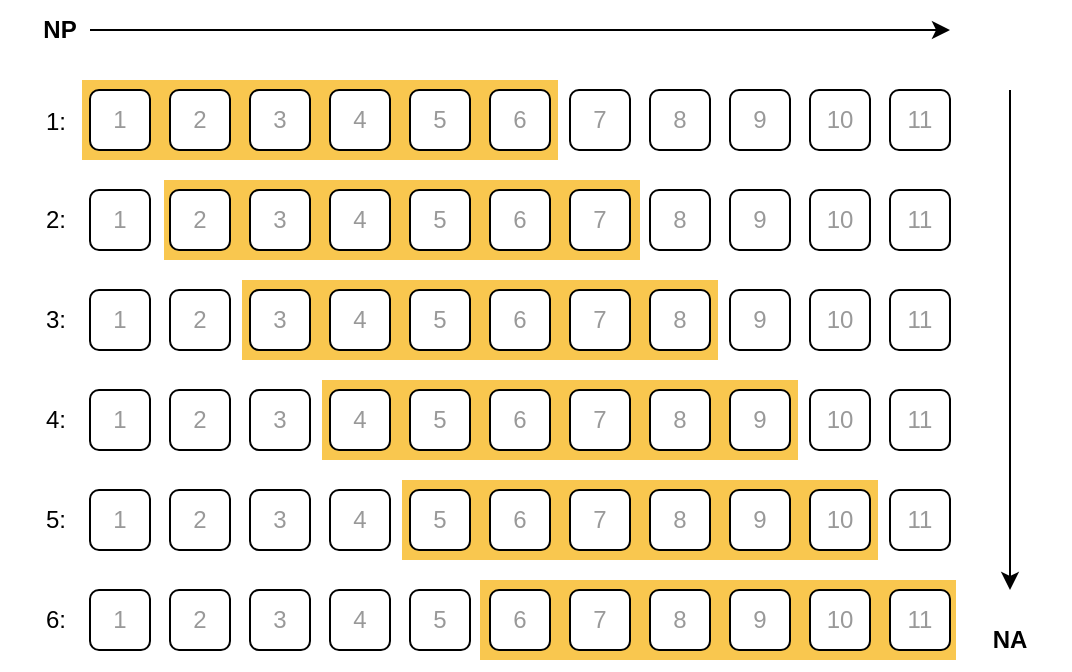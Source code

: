 <mxfile version="21.3.7" type="device">
  <diagram name="Page-1" id="vuqkkd7o_7ojX0cqJZrE">
    <mxGraphModel dx="733" dy="438" grid="1" gridSize="10" guides="1" tooltips="1" connect="1" arrows="1" fold="1" page="1" pageScale="1" pageWidth="850" pageHeight="1100" math="0" shadow="0">
      <root>
        <mxCell id="0" />
        <mxCell id="1" parent="0" />
        <mxCell id="BboUFWCV0P_TKe9favFF-90" value="" style="rounded=0;whiteSpace=wrap;html=1;dashed=1;fontColor=#999999;strokeColor=none;fillColor=#F9C74F;fillOpacity=100;" vertex="1" parent="1">
          <mxGeometry x="345" y="365" width="238" height="40" as="geometry" />
        </mxCell>
        <mxCell id="BboUFWCV0P_TKe9favFF-89" value="" style="rounded=0;whiteSpace=wrap;html=1;dashed=1;fontColor=#999999;strokeColor=none;fillColor=#F9C74F;fillOpacity=100;" vertex="1" parent="1">
          <mxGeometry x="306" y="315" width="238" height="40" as="geometry" />
        </mxCell>
        <mxCell id="BboUFWCV0P_TKe9favFF-88" value="" style="rounded=0;whiteSpace=wrap;html=1;dashed=1;fontColor=#999999;strokeColor=none;fillColor=#F9C74F;fillOpacity=100;" vertex="1" parent="1">
          <mxGeometry x="266" y="265" width="238" height="40" as="geometry" />
        </mxCell>
        <mxCell id="BboUFWCV0P_TKe9favFF-87" value="" style="rounded=0;whiteSpace=wrap;html=1;dashed=1;fontColor=#999999;strokeColor=none;fillColor=#F9C74F;fillOpacity=100;" vertex="1" parent="1">
          <mxGeometry x="226" y="215" width="238" height="40" as="geometry" />
        </mxCell>
        <mxCell id="BboUFWCV0P_TKe9favFF-86" value="" style="rounded=0;whiteSpace=wrap;html=1;dashed=1;fontColor=#999999;strokeColor=none;fillColor=#F9C74F;fillOpacity=100;" vertex="1" parent="1">
          <mxGeometry x="187" y="165" width="238" height="40" as="geometry" />
        </mxCell>
        <mxCell id="BboUFWCV0P_TKe9favFF-85" value="" style="rounded=0;whiteSpace=wrap;html=1;dashed=1;fontColor=#999999;strokeColor=none;fillColor=#F9C74F;fillOpacity=100;" vertex="1" parent="1">
          <mxGeometry x="146" y="115" width="238" height="40" as="geometry" />
        </mxCell>
        <mxCell id="BboUFWCV0P_TKe9favFF-1" value="1" style="rounded=1;whiteSpace=wrap;html=1;fontColor=#999999;" vertex="1" parent="1">
          <mxGeometry x="150" y="120" width="30" height="30" as="geometry" />
        </mxCell>
        <mxCell id="BboUFWCV0P_TKe9favFF-2" value="2" style="rounded=1;whiteSpace=wrap;html=1;fontColor=#999999;" vertex="1" parent="1">
          <mxGeometry x="190" y="120" width="30" height="30" as="geometry" />
        </mxCell>
        <mxCell id="BboUFWCV0P_TKe9favFF-3" value="3" style="rounded=1;whiteSpace=wrap;html=1;fontColor=#999999;" vertex="1" parent="1">
          <mxGeometry x="230" y="120" width="30" height="30" as="geometry" />
        </mxCell>
        <mxCell id="BboUFWCV0P_TKe9favFF-4" value="4" style="rounded=1;whiteSpace=wrap;html=1;fontColor=#999999;" vertex="1" parent="1">
          <mxGeometry x="270" y="120" width="30" height="30" as="geometry" />
        </mxCell>
        <mxCell id="BboUFWCV0P_TKe9favFF-5" value="5" style="rounded=1;whiteSpace=wrap;html=1;fontColor=#999999;" vertex="1" parent="1">
          <mxGeometry x="310" y="120" width="30" height="30" as="geometry" />
        </mxCell>
        <mxCell id="BboUFWCV0P_TKe9favFF-6" value="6" style="rounded=1;whiteSpace=wrap;html=1;fontColor=#999999;" vertex="1" parent="1">
          <mxGeometry x="350" y="120" width="30" height="30" as="geometry" />
        </mxCell>
        <mxCell id="BboUFWCV0P_TKe9favFF-7" value="7" style="rounded=1;whiteSpace=wrap;html=1;fontColor=#999999;" vertex="1" parent="1">
          <mxGeometry x="390" y="120" width="30" height="30" as="geometry" />
        </mxCell>
        <mxCell id="BboUFWCV0P_TKe9favFF-8" value="8" style="rounded=1;whiteSpace=wrap;html=1;fontColor=#999999;" vertex="1" parent="1">
          <mxGeometry x="430" y="120" width="30" height="30" as="geometry" />
        </mxCell>
        <mxCell id="BboUFWCV0P_TKe9favFF-9" value="9" style="rounded=1;whiteSpace=wrap;html=1;fontColor=#999999;" vertex="1" parent="1">
          <mxGeometry x="470" y="120" width="30" height="30" as="geometry" />
        </mxCell>
        <mxCell id="BboUFWCV0P_TKe9favFF-10" value="10" style="rounded=1;whiteSpace=wrap;html=1;fontColor=#999999;" vertex="1" parent="1">
          <mxGeometry x="510" y="120" width="30" height="30" as="geometry" />
        </mxCell>
        <mxCell id="BboUFWCV0P_TKe9favFF-11" value="11" style="rounded=1;whiteSpace=wrap;html=1;fontColor=#999999;" vertex="1" parent="1">
          <mxGeometry x="550" y="120" width="30" height="30" as="geometry" />
        </mxCell>
        <mxCell id="BboUFWCV0P_TKe9favFF-13" value="1" style="rounded=1;whiteSpace=wrap;html=1;fontColor=#999999;" vertex="1" parent="1">
          <mxGeometry x="150" y="170" width="30" height="30" as="geometry" />
        </mxCell>
        <mxCell id="BboUFWCV0P_TKe9favFF-14" value="2" style="rounded=1;whiteSpace=wrap;html=1;fontColor=#999999;" vertex="1" parent="1">
          <mxGeometry x="190" y="170" width="30" height="30" as="geometry" />
        </mxCell>
        <mxCell id="BboUFWCV0P_TKe9favFF-15" value="3" style="rounded=1;whiteSpace=wrap;html=1;fontColor=#999999;" vertex="1" parent="1">
          <mxGeometry x="230" y="170" width="30" height="30" as="geometry" />
        </mxCell>
        <mxCell id="BboUFWCV0P_TKe9favFF-16" value="4" style="rounded=1;whiteSpace=wrap;html=1;fontColor=#999999;" vertex="1" parent="1">
          <mxGeometry x="270" y="170" width="30" height="30" as="geometry" />
        </mxCell>
        <mxCell id="BboUFWCV0P_TKe9favFF-17" value="5" style="rounded=1;whiteSpace=wrap;html=1;fontColor=#999999;" vertex="1" parent="1">
          <mxGeometry x="310" y="170" width="30" height="30" as="geometry" />
        </mxCell>
        <mxCell id="BboUFWCV0P_TKe9favFF-18" value="6" style="rounded=1;whiteSpace=wrap;html=1;fontColor=#999999;" vertex="1" parent="1">
          <mxGeometry x="350" y="170" width="30" height="30" as="geometry" />
        </mxCell>
        <mxCell id="BboUFWCV0P_TKe9favFF-19" value="7" style="rounded=1;whiteSpace=wrap;html=1;fontColor=#999999;" vertex="1" parent="1">
          <mxGeometry x="390" y="170" width="30" height="30" as="geometry" />
        </mxCell>
        <mxCell id="BboUFWCV0P_TKe9favFF-20" value="8" style="rounded=1;whiteSpace=wrap;html=1;fontColor=#999999;" vertex="1" parent="1">
          <mxGeometry x="430" y="170" width="30" height="30" as="geometry" />
        </mxCell>
        <mxCell id="BboUFWCV0P_TKe9favFF-21" value="9" style="rounded=1;whiteSpace=wrap;html=1;fontColor=#999999;" vertex="1" parent="1">
          <mxGeometry x="470" y="170" width="30" height="30" as="geometry" />
        </mxCell>
        <mxCell id="BboUFWCV0P_TKe9favFF-22" value="10" style="rounded=1;whiteSpace=wrap;html=1;fontColor=#999999;" vertex="1" parent="1">
          <mxGeometry x="510" y="170" width="30" height="30" as="geometry" />
        </mxCell>
        <mxCell id="BboUFWCV0P_TKe9favFF-23" value="11" style="rounded=1;whiteSpace=wrap;html=1;fontColor=#999999;" vertex="1" parent="1">
          <mxGeometry x="550" y="170" width="30" height="30" as="geometry" />
        </mxCell>
        <mxCell id="BboUFWCV0P_TKe9favFF-25" value="1" style="rounded=1;whiteSpace=wrap;html=1;fontColor=#999999;" vertex="1" parent="1">
          <mxGeometry x="150" y="220" width="30" height="30" as="geometry" />
        </mxCell>
        <mxCell id="BboUFWCV0P_TKe9favFF-26" value="2" style="rounded=1;whiteSpace=wrap;html=1;fontColor=#999999;" vertex="1" parent="1">
          <mxGeometry x="190" y="220" width="30" height="30" as="geometry" />
        </mxCell>
        <mxCell id="BboUFWCV0P_TKe9favFF-27" value="3" style="rounded=1;whiteSpace=wrap;html=1;fontColor=#999999;" vertex="1" parent="1">
          <mxGeometry x="230" y="220" width="30" height="30" as="geometry" />
        </mxCell>
        <mxCell id="BboUFWCV0P_TKe9favFF-28" value="4" style="rounded=1;whiteSpace=wrap;html=1;fontColor=#999999;" vertex="1" parent="1">
          <mxGeometry x="270" y="220" width="30" height="30" as="geometry" />
        </mxCell>
        <mxCell id="BboUFWCV0P_TKe9favFF-29" value="5" style="rounded=1;whiteSpace=wrap;html=1;fontColor=#999999;" vertex="1" parent="1">
          <mxGeometry x="310" y="220" width="30" height="30" as="geometry" />
        </mxCell>
        <mxCell id="BboUFWCV0P_TKe9favFF-30" value="6" style="rounded=1;whiteSpace=wrap;html=1;fontColor=#999999;" vertex="1" parent="1">
          <mxGeometry x="350" y="220" width="30" height="30" as="geometry" />
        </mxCell>
        <mxCell id="BboUFWCV0P_TKe9favFF-31" value="7" style="rounded=1;whiteSpace=wrap;html=1;fontColor=#999999;" vertex="1" parent="1">
          <mxGeometry x="390" y="220" width="30" height="30" as="geometry" />
        </mxCell>
        <mxCell id="BboUFWCV0P_TKe9favFF-32" value="8" style="rounded=1;whiteSpace=wrap;html=1;fontColor=#999999;" vertex="1" parent="1">
          <mxGeometry x="430" y="220" width="30" height="30" as="geometry" />
        </mxCell>
        <mxCell id="BboUFWCV0P_TKe9favFF-33" value="9" style="rounded=1;whiteSpace=wrap;html=1;fontColor=#999999;" vertex="1" parent="1">
          <mxGeometry x="470" y="220" width="30" height="30" as="geometry" />
        </mxCell>
        <mxCell id="BboUFWCV0P_TKe9favFF-34" value="10" style="rounded=1;whiteSpace=wrap;html=1;fontColor=#999999;" vertex="1" parent="1">
          <mxGeometry x="510" y="220" width="30" height="30" as="geometry" />
        </mxCell>
        <mxCell id="BboUFWCV0P_TKe9favFF-35" value="11" style="rounded=1;whiteSpace=wrap;html=1;fontColor=#999999;" vertex="1" parent="1">
          <mxGeometry x="550" y="220" width="30" height="30" as="geometry" />
        </mxCell>
        <mxCell id="BboUFWCV0P_TKe9favFF-37" value="1" style="rounded=1;whiteSpace=wrap;html=1;fontColor=#999999;" vertex="1" parent="1">
          <mxGeometry x="150" y="270" width="30" height="30" as="geometry" />
        </mxCell>
        <mxCell id="BboUFWCV0P_TKe9favFF-38" value="2" style="rounded=1;whiteSpace=wrap;html=1;fontColor=#999999;" vertex="1" parent="1">
          <mxGeometry x="190" y="270" width="30" height="30" as="geometry" />
        </mxCell>
        <mxCell id="BboUFWCV0P_TKe9favFF-39" value="3" style="rounded=1;whiteSpace=wrap;html=1;fontColor=#999999;" vertex="1" parent="1">
          <mxGeometry x="230" y="270" width="30" height="30" as="geometry" />
        </mxCell>
        <mxCell id="BboUFWCV0P_TKe9favFF-40" value="4" style="rounded=1;whiteSpace=wrap;html=1;fontColor=#999999;" vertex="1" parent="1">
          <mxGeometry x="270" y="270" width="30" height="30" as="geometry" />
        </mxCell>
        <mxCell id="BboUFWCV0P_TKe9favFF-41" value="5" style="rounded=1;whiteSpace=wrap;html=1;fontColor=#999999;" vertex="1" parent="1">
          <mxGeometry x="310" y="270" width="30" height="30" as="geometry" />
        </mxCell>
        <mxCell id="BboUFWCV0P_TKe9favFF-42" value="6" style="rounded=1;whiteSpace=wrap;html=1;fontColor=#999999;" vertex="1" parent="1">
          <mxGeometry x="350" y="270" width="30" height="30" as="geometry" />
        </mxCell>
        <mxCell id="BboUFWCV0P_TKe9favFF-43" value="7" style="rounded=1;whiteSpace=wrap;html=1;fontColor=#999999;" vertex="1" parent="1">
          <mxGeometry x="390" y="270" width="30" height="30" as="geometry" />
        </mxCell>
        <mxCell id="BboUFWCV0P_TKe9favFF-44" value="8" style="rounded=1;whiteSpace=wrap;html=1;fontColor=#999999;" vertex="1" parent="1">
          <mxGeometry x="430" y="270" width="30" height="30" as="geometry" />
        </mxCell>
        <mxCell id="BboUFWCV0P_TKe9favFF-45" value="9" style="rounded=1;whiteSpace=wrap;html=1;fontColor=#999999;" vertex="1" parent="1">
          <mxGeometry x="470" y="270" width="30" height="30" as="geometry" />
        </mxCell>
        <mxCell id="BboUFWCV0P_TKe9favFF-46" value="10" style="rounded=1;whiteSpace=wrap;html=1;fontColor=#999999;" vertex="1" parent="1">
          <mxGeometry x="510" y="270" width="30" height="30" as="geometry" />
        </mxCell>
        <mxCell id="BboUFWCV0P_TKe9favFF-47" value="11" style="rounded=1;whiteSpace=wrap;html=1;fontColor=#999999;" vertex="1" parent="1">
          <mxGeometry x="550" y="270" width="30" height="30" as="geometry" />
        </mxCell>
        <mxCell id="BboUFWCV0P_TKe9favFF-49" value="1" style="rounded=1;whiteSpace=wrap;html=1;fontColor=#999999;" vertex="1" parent="1">
          <mxGeometry x="150" y="320" width="30" height="30" as="geometry" />
        </mxCell>
        <mxCell id="BboUFWCV0P_TKe9favFF-50" value="2" style="rounded=1;whiteSpace=wrap;html=1;fontColor=#999999;" vertex="1" parent="1">
          <mxGeometry x="190" y="320" width="30" height="30" as="geometry" />
        </mxCell>
        <mxCell id="BboUFWCV0P_TKe9favFF-51" value="3" style="rounded=1;whiteSpace=wrap;html=1;fontColor=#999999;" vertex="1" parent="1">
          <mxGeometry x="230" y="320" width="30" height="30" as="geometry" />
        </mxCell>
        <mxCell id="BboUFWCV0P_TKe9favFF-52" value="4" style="rounded=1;whiteSpace=wrap;html=1;fontColor=#999999;" vertex="1" parent="1">
          <mxGeometry x="270" y="320" width="30" height="30" as="geometry" />
        </mxCell>
        <mxCell id="BboUFWCV0P_TKe9favFF-53" value="5" style="rounded=1;whiteSpace=wrap;html=1;fontColor=#999999;" vertex="1" parent="1">
          <mxGeometry x="310" y="320" width="30" height="30" as="geometry" />
        </mxCell>
        <mxCell id="BboUFWCV0P_TKe9favFF-54" value="6" style="rounded=1;whiteSpace=wrap;html=1;fontColor=#999999;" vertex="1" parent="1">
          <mxGeometry x="350" y="320" width="30" height="30" as="geometry" />
        </mxCell>
        <mxCell id="BboUFWCV0P_TKe9favFF-55" value="7" style="rounded=1;whiteSpace=wrap;html=1;fontColor=#999999;" vertex="1" parent="1">
          <mxGeometry x="390" y="320" width="30" height="30" as="geometry" />
        </mxCell>
        <mxCell id="BboUFWCV0P_TKe9favFF-56" value="8" style="rounded=1;whiteSpace=wrap;html=1;fontColor=#999999;" vertex="1" parent="1">
          <mxGeometry x="430" y="320" width="30" height="30" as="geometry" />
        </mxCell>
        <mxCell id="BboUFWCV0P_TKe9favFF-57" value="9" style="rounded=1;whiteSpace=wrap;html=1;fontColor=#999999;" vertex="1" parent="1">
          <mxGeometry x="470" y="320" width="30" height="30" as="geometry" />
        </mxCell>
        <mxCell id="BboUFWCV0P_TKe9favFF-58" value="10" style="rounded=1;whiteSpace=wrap;html=1;fontColor=#999999;" vertex="1" parent="1">
          <mxGeometry x="510" y="320" width="30" height="30" as="geometry" />
        </mxCell>
        <mxCell id="BboUFWCV0P_TKe9favFF-59" value="11" style="rounded=1;whiteSpace=wrap;html=1;fontColor=#999999;" vertex="1" parent="1">
          <mxGeometry x="550" y="320" width="30" height="30" as="geometry" />
        </mxCell>
        <mxCell id="BboUFWCV0P_TKe9favFF-61" value="1" style="rounded=1;whiteSpace=wrap;html=1;fontColor=#999999;" vertex="1" parent="1">
          <mxGeometry x="150" y="370" width="30" height="30" as="geometry" />
        </mxCell>
        <mxCell id="BboUFWCV0P_TKe9favFF-62" value="2" style="rounded=1;whiteSpace=wrap;html=1;fontColor=#999999;" vertex="1" parent="1">
          <mxGeometry x="190" y="370" width="30" height="30" as="geometry" />
        </mxCell>
        <mxCell id="BboUFWCV0P_TKe9favFF-63" value="3" style="rounded=1;whiteSpace=wrap;html=1;fontColor=#999999;" vertex="1" parent="1">
          <mxGeometry x="230" y="370" width="30" height="30" as="geometry" />
        </mxCell>
        <mxCell id="BboUFWCV0P_TKe9favFF-64" value="4" style="rounded=1;whiteSpace=wrap;html=1;fontColor=#999999;" vertex="1" parent="1">
          <mxGeometry x="270" y="370" width="30" height="30" as="geometry" />
        </mxCell>
        <mxCell id="BboUFWCV0P_TKe9favFF-65" value="5" style="rounded=1;whiteSpace=wrap;html=1;fontColor=#999999;" vertex="1" parent="1">
          <mxGeometry x="310" y="370" width="30" height="30" as="geometry" />
        </mxCell>
        <mxCell id="BboUFWCV0P_TKe9favFF-66" value="6" style="rounded=1;whiteSpace=wrap;html=1;fontColor=#999999;" vertex="1" parent="1">
          <mxGeometry x="350" y="370" width="30" height="30" as="geometry" />
        </mxCell>
        <mxCell id="BboUFWCV0P_TKe9favFF-67" value="7" style="rounded=1;whiteSpace=wrap;html=1;fontColor=#999999;" vertex="1" parent="1">
          <mxGeometry x="390" y="370" width="30" height="30" as="geometry" />
        </mxCell>
        <mxCell id="BboUFWCV0P_TKe9favFF-68" value="8" style="rounded=1;whiteSpace=wrap;html=1;fontColor=#999999;" vertex="1" parent="1">
          <mxGeometry x="430" y="370" width="30" height="30" as="geometry" />
        </mxCell>
        <mxCell id="BboUFWCV0P_TKe9favFF-69" value="9" style="rounded=1;whiteSpace=wrap;html=1;fontColor=#999999;" vertex="1" parent="1">
          <mxGeometry x="470" y="370" width="30" height="30" as="geometry" />
        </mxCell>
        <mxCell id="BboUFWCV0P_TKe9favFF-70" value="10" style="rounded=1;whiteSpace=wrap;html=1;fontColor=#999999;" vertex="1" parent="1">
          <mxGeometry x="510" y="370" width="30" height="30" as="geometry" />
        </mxCell>
        <mxCell id="BboUFWCV0P_TKe9favFF-71" value="11" style="rounded=1;whiteSpace=wrap;html=1;fontColor=#999999;" vertex="1" parent="1">
          <mxGeometry x="550" y="370" width="30" height="30" as="geometry" />
        </mxCell>
        <mxCell id="BboUFWCV0P_TKe9favFF-104" value="1:" style="text;html=1;strokeColor=none;fillColor=none;align=center;verticalAlign=middle;whiteSpace=wrap;rounded=0;" vertex="1" parent="1">
          <mxGeometry x="120" y="121" width="26" height="30" as="geometry" />
        </mxCell>
        <mxCell id="BboUFWCV0P_TKe9favFF-105" value="2:" style="text;html=1;strokeColor=none;fillColor=none;align=center;verticalAlign=middle;whiteSpace=wrap;rounded=0;" vertex="1" parent="1">
          <mxGeometry x="120" y="170" width="26" height="30" as="geometry" />
        </mxCell>
        <mxCell id="BboUFWCV0P_TKe9favFF-106" value="3:" style="text;html=1;strokeColor=none;fillColor=none;align=center;verticalAlign=middle;whiteSpace=wrap;rounded=0;" vertex="1" parent="1">
          <mxGeometry x="120" y="220" width="26" height="30" as="geometry" />
        </mxCell>
        <mxCell id="BboUFWCV0P_TKe9favFF-107" value="4:" style="text;html=1;strokeColor=none;fillColor=none;align=center;verticalAlign=middle;whiteSpace=wrap;rounded=0;" vertex="1" parent="1">
          <mxGeometry x="120" y="270" width="26" height="30" as="geometry" />
        </mxCell>
        <mxCell id="BboUFWCV0P_TKe9favFF-108" value="5:" style="text;html=1;strokeColor=none;fillColor=none;align=center;verticalAlign=middle;whiteSpace=wrap;rounded=0;" vertex="1" parent="1">
          <mxGeometry x="120" y="320" width="26" height="30" as="geometry" />
        </mxCell>
        <mxCell id="BboUFWCV0P_TKe9favFF-109" value="6:" style="text;html=1;strokeColor=none;fillColor=none;align=center;verticalAlign=middle;whiteSpace=wrap;rounded=0;" vertex="1" parent="1">
          <mxGeometry x="120" y="370" width="26" height="30" as="geometry" />
        </mxCell>
        <mxCell id="BboUFWCV0P_TKe9favFF-110" value="NA" style="text;html=1;strokeColor=none;fillColor=none;align=center;verticalAlign=middle;whiteSpace=wrap;rounded=0;fontStyle=1" vertex="1" parent="1">
          <mxGeometry x="580" y="380" width="60" height="30" as="geometry" />
        </mxCell>
        <mxCell id="BboUFWCV0P_TKe9favFF-112" value="" style="endArrow=classic;html=1;rounded=0;" edge="1" parent="1">
          <mxGeometry width="50" height="50" relative="1" as="geometry">
            <mxPoint x="150" y="90" as="sourcePoint" />
            <mxPoint x="580" y="90" as="targetPoint" />
          </mxGeometry>
        </mxCell>
        <mxCell id="BboUFWCV0P_TKe9favFF-113" value="" style="endArrow=classic;html=1;rounded=0;" edge="1" parent="1">
          <mxGeometry width="50" height="50" relative="1" as="geometry">
            <mxPoint x="610" y="120" as="sourcePoint" />
            <mxPoint x="610" y="370" as="targetPoint" />
          </mxGeometry>
        </mxCell>
        <mxCell id="BboUFWCV0P_TKe9favFF-114" value="NP" style="text;html=1;strokeColor=none;fillColor=none;align=center;verticalAlign=middle;whiteSpace=wrap;rounded=0;fontStyle=1" vertex="1" parent="1">
          <mxGeometry x="105" y="75" width="60" height="30" as="geometry" />
        </mxCell>
      </root>
    </mxGraphModel>
  </diagram>
</mxfile>
